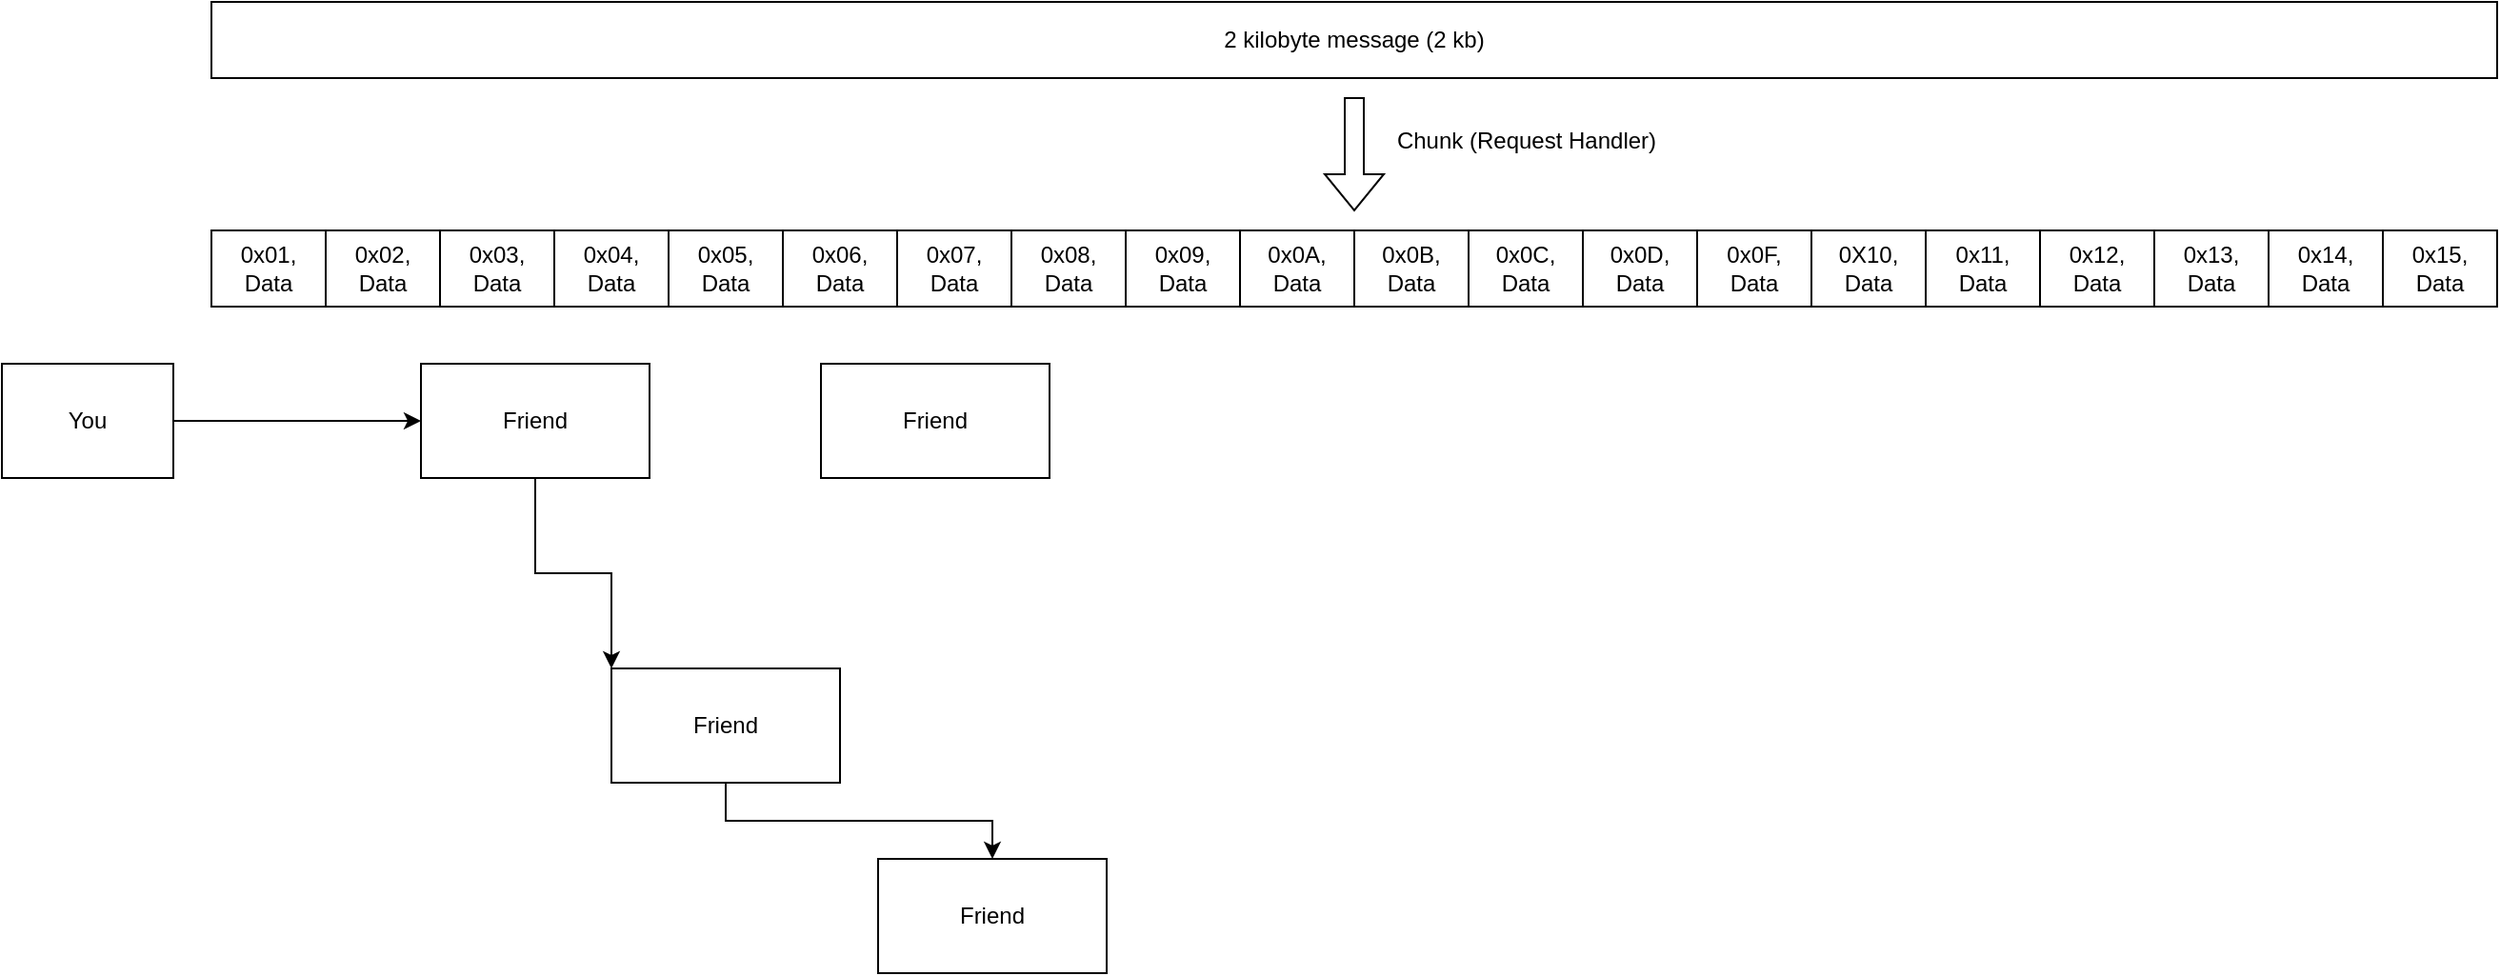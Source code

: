 <mxfile version="22.0.8" type="github">
  <diagram name="Page-1" id="h7CvR0iPvSTLlOXNb2U2">
    <mxGraphModel dx="2748" dy="798" grid="1" gridSize="10" guides="1" tooltips="1" connect="1" arrows="1" fold="1" page="1" pageScale="1" pageWidth="413" pageHeight="291" math="0" shadow="0">
      <root>
        <mxCell id="0" />
        <mxCell id="1" parent="0" />
        <mxCell id="WHmlCawPRWKUzuDPnTZP-126" value="" style="shape=table;startSize=0;container=1;collapsible=0;childLayout=tableLayout;" vertex="1" parent="1">
          <mxGeometry x="-1050" y="140" width="1200" height="40" as="geometry" />
        </mxCell>
        <mxCell id="WHmlCawPRWKUzuDPnTZP-127" value="" style="shape=tableRow;horizontal=0;startSize=0;swimlaneHead=0;swimlaneBody=0;strokeColor=inherit;top=0;left=0;bottom=0;right=0;collapsible=0;dropTarget=0;fillColor=none;points=[[0,0.5],[1,0.5]];portConstraint=eastwest;" vertex="1" parent="WHmlCawPRWKUzuDPnTZP-126">
          <mxGeometry width="1200" height="40" as="geometry" />
        </mxCell>
        <mxCell id="WHmlCawPRWKUzuDPnTZP-128" value="0x01, Data" style="shape=partialRectangle;html=1;whiteSpace=wrap;connectable=0;strokeColor=inherit;overflow=hidden;fillColor=none;top=0;left=0;bottom=0;right=0;pointerEvents=1;" vertex="1" parent="WHmlCawPRWKUzuDPnTZP-127">
          <mxGeometry width="60" height="40" as="geometry">
            <mxRectangle width="60" height="40" as="alternateBounds" />
          </mxGeometry>
        </mxCell>
        <mxCell id="WHmlCawPRWKUzuDPnTZP-129" value="0x02, Data" style="shape=partialRectangle;html=1;whiteSpace=wrap;connectable=0;strokeColor=inherit;overflow=hidden;fillColor=none;top=0;left=0;bottom=0;right=0;pointerEvents=1;" vertex="1" parent="WHmlCawPRWKUzuDPnTZP-127">
          <mxGeometry x="60" width="60" height="40" as="geometry">
            <mxRectangle width="60" height="40" as="alternateBounds" />
          </mxGeometry>
        </mxCell>
        <mxCell id="WHmlCawPRWKUzuDPnTZP-130" value="0x03, Data" style="shape=partialRectangle;html=1;whiteSpace=wrap;connectable=0;strokeColor=inherit;overflow=hidden;fillColor=none;top=0;left=0;bottom=0;right=0;pointerEvents=1;" vertex="1" parent="WHmlCawPRWKUzuDPnTZP-127">
          <mxGeometry x="120" width="60" height="40" as="geometry">
            <mxRectangle width="60" height="40" as="alternateBounds" />
          </mxGeometry>
        </mxCell>
        <mxCell id="WHmlCawPRWKUzuDPnTZP-131" value="0x04, Data" style="shape=partialRectangle;html=1;whiteSpace=wrap;connectable=0;strokeColor=inherit;overflow=hidden;fillColor=none;top=0;left=0;bottom=0;right=0;pointerEvents=1;" vertex="1" parent="WHmlCawPRWKUzuDPnTZP-127">
          <mxGeometry x="180" width="60" height="40" as="geometry">
            <mxRectangle width="60" height="40" as="alternateBounds" />
          </mxGeometry>
        </mxCell>
        <mxCell id="WHmlCawPRWKUzuDPnTZP-132" value="0x05, Data" style="shape=partialRectangle;html=1;whiteSpace=wrap;connectable=0;strokeColor=inherit;overflow=hidden;fillColor=none;top=0;left=0;bottom=0;right=0;pointerEvents=1;" vertex="1" parent="WHmlCawPRWKUzuDPnTZP-127">
          <mxGeometry x="240" width="60" height="40" as="geometry">
            <mxRectangle width="60" height="40" as="alternateBounds" />
          </mxGeometry>
        </mxCell>
        <mxCell id="WHmlCawPRWKUzuDPnTZP-133" value="0x06, Data" style="shape=partialRectangle;html=1;whiteSpace=wrap;connectable=0;strokeColor=inherit;overflow=hidden;fillColor=none;top=0;left=0;bottom=0;right=0;pointerEvents=1;" vertex="1" parent="WHmlCawPRWKUzuDPnTZP-127">
          <mxGeometry x="300" width="60" height="40" as="geometry">
            <mxRectangle width="60" height="40" as="alternateBounds" />
          </mxGeometry>
        </mxCell>
        <mxCell id="WHmlCawPRWKUzuDPnTZP-134" value="0x07, Data" style="shape=partialRectangle;html=1;whiteSpace=wrap;connectable=0;strokeColor=inherit;overflow=hidden;fillColor=none;top=0;left=0;bottom=0;right=0;pointerEvents=1;" vertex="1" parent="WHmlCawPRWKUzuDPnTZP-127">
          <mxGeometry x="360" width="60" height="40" as="geometry">
            <mxRectangle width="60" height="40" as="alternateBounds" />
          </mxGeometry>
        </mxCell>
        <mxCell id="WHmlCawPRWKUzuDPnTZP-135" value="0x08, Data" style="shape=partialRectangle;html=1;whiteSpace=wrap;connectable=0;strokeColor=inherit;overflow=hidden;fillColor=none;top=0;left=0;bottom=0;right=0;pointerEvents=1;" vertex="1" parent="WHmlCawPRWKUzuDPnTZP-127">
          <mxGeometry x="420" width="60" height="40" as="geometry">
            <mxRectangle width="60" height="40" as="alternateBounds" />
          </mxGeometry>
        </mxCell>
        <mxCell id="WHmlCawPRWKUzuDPnTZP-136" value="0x09, Data" style="shape=partialRectangle;html=1;whiteSpace=wrap;connectable=0;strokeColor=inherit;overflow=hidden;fillColor=none;top=0;left=0;bottom=0;right=0;pointerEvents=1;" vertex="1" parent="WHmlCawPRWKUzuDPnTZP-127">
          <mxGeometry x="480" width="60" height="40" as="geometry">
            <mxRectangle width="60" height="40" as="alternateBounds" />
          </mxGeometry>
        </mxCell>
        <mxCell id="WHmlCawPRWKUzuDPnTZP-137" value="0x0A, Data" style="shape=partialRectangle;html=1;whiteSpace=wrap;connectable=0;strokeColor=inherit;overflow=hidden;fillColor=none;top=0;left=0;bottom=0;right=0;pointerEvents=1;" vertex="1" parent="WHmlCawPRWKUzuDPnTZP-127">
          <mxGeometry x="540" width="60" height="40" as="geometry">
            <mxRectangle width="60" height="40" as="alternateBounds" />
          </mxGeometry>
        </mxCell>
        <mxCell id="WHmlCawPRWKUzuDPnTZP-138" value="0x0B, Data" style="shape=partialRectangle;html=1;whiteSpace=wrap;connectable=0;strokeColor=inherit;overflow=hidden;fillColor=none;top=0;left=0;bottom=0;right=0;pointerEvents=1;" vertex="1" parent="WHmlCawPRWKUzuDPnTZP-127">
          <mxGeometry x="600" width="60" height="40" as="geometry">
            <mxRectangle width="60" height="40" as="alternateBounds" />
          </mxGeometry>
        </mxCell>
        <mxCell id="WHmlCawPRWKUzuDPnTZP-139" value="0x0C, Data" style="shape=partialRectangle;html=1;whiteSpace=wrap;connectable=0;strokeColor=inherit;overflow=hidden;fillColor=none;top=0;left=0;bottom=0;right=0;pointerEvents=1;" vertex="1" parent="WHmlCawPRWKUzuDPnTZP-127">
          <mxGeometry x="660" width="60" height="40" as="geometry">
            <mxRectangle width="60" height="40" as="alternateBounds" />
          </mxGeometry>
        </mxCell>
        <mxCell id="WHmlCawPRWKUzuDPnTZP-140" value="0x0D, Data" style="shape=partialRectangle;html=1;whiteSpace=wrap;connectable=0;strokeColor=inherit;overflow=hidden;fillColor=none;top=0;left=0;bottom=0;right=0;pointerEvents=1;" vertex="1" parent="WHmlCawPRWKUzuDPnTZP-127">
          <mxGeometry x="720" width="60" height="40" as="geometry">
            <mxRectangle width="60" height="40" as="alternateBounds" />
          </mxGeometry>
        </mxCell>
        <mxCell id="WHmlCawPRWKUzuDPnTZP-141" value="0x0F,&lt;br&gt;Data" style="shape=partialRectangle;html=1;whiteSpace=wrap;connectable=0;strokeColor=inherit;overflow=hidden;fillColor=none;top=0;left=0;bottom=0;right=0;pointerEvents=1;" vertex="1" parent="WHmlCawPRWKUzuDPnTZP-127">
          <mxGeometry x="780" width="60" height="40" as="geometry">
            <mxRectangle width="60" height="40" as="alternateBounds" />
          </mxGeometry>
        </mxCell>
        <mxCell id="WHmlCawPRWKUzuDPnTZP-142" value="0X10, Data" style="shape=partialRectangle;html=1;whiteSpace=wrap;connectable=0;strokeColor=inherit;overflow=hidden;fillColor=none;top=0;left=0;bottom=0;right=0;pointerEvents=1;" vertex="1" parent="WHmlCawPRWKUzuDPnTZP-127">
          <mxGeometry x="840" width="60" height="40" as="geometry">
            <mxRectangle width="60" height="40" as="alternateBounds" />
          </mxGeometry>
        </mxCell>
        <mxCell id="WHmlCawPRWKUzuDPnTZP-143" value="0x11,&lt;br&gt;Data" style="shape=partialRectangle;html=1;whiteSpace=wrap;connectable=0;strokeColor=inherit;overflow=hidden;fillColor=none;top=0;left=0;bottom=0;right=0;pointerEvents=1;" vertex="1" parent="WHmlCawPRWKUzuDPnTZP-127">
          <mxGeometry x="900" width="60" height="40" as="geometry">
            <mxRectangle width="60" height="40" as="alternateBounds" />
          </mxGeometry>
        </mxCell>
        <mxCell id="WHmlCawPRWKUzuDPnTZP-144" value="0x12,&lt;br&gt;Data" style="shape=partialRectangle;html=1;whiteSpace=wrap;connectable=0;strokeColor=inherit;overflow=hidden;fillColor=none;top=0;left=0;bottom=0;right=0;pointerEvents=1;" vertex="1" parent="WHmlCawPRWKUzuDPnTZP-127">
          <mxGeometry x="960" width="60" height="40" as="geometry">
            <mxRectangle width="60" height="40" as="alternateBounds" />
          </mxGeometry>
        </mxCell>
        <mxCell id="WHmlCawPRWKUzuDPnTZP-145" value="0x13,&lt;br&gt;Data" style="shape=partialRectangle;html=1;whiteSpace=wrap;connectable=0;strokeColor=inherit;overflow=hidden;fillColor=none;top=0;left=0;bottom=0;right=0;pointerEvents=1;" vertex="1" parent="WHmlCawPRWKUzuDPnTZP-127">
          <mxGeometry x="1020" width="60" height="40" as="geometry">
            <mxRectangle width="60" height="40" as="alternateBounds" />
          </mxGeometry>
        </mxCell>
        <mxCell id="WHmlCawPRWKUzuDPnTZP-146" value="0x14,&lt;br&gt;Data" style="shape=partialRectangle;html=1;whiteSpace=wrap;connectable=0;strokeColor=inherit;overflow=hidden;fillColor=none;top=0;left=0;bottom=0;right=0;pointerEvents=1;" vertex="1" parent="WHmlCawPRWKUzuDPnTZP-127">
          <mxGeometry x="1080" width="60" height="40" as="geometry">
            <mxRectangle width="60" height="40" as="alternateBounds" />
          </mxGeometry>
        </mxCell>
        <mxCell id="WHmlCawPRWKUzuDPnTZP-147" value="0x15,&lt;br&gt;Data" style="shape=partialRectangle;html=1;whiteSpace=wrap;connectable=0;strokeColor=inherit;overflow=hidden;fillColor=none;top=0;left=0;bottom=0;right=0;pointerEvents=1;" vertex="1" parent="WHmlCawPRWKUzuDPnTZP-127">
          <mxGeometry x="1140" width="60" height="40" as="geometry">
            <mxRectangle width="60" height="40" as="alternateBounds" />
          </mxGeometry>
        </mxCell>
        <mxCell id="WHmlCawPRWKUzuDPnTZP-170" value="" style="shape=table;startSize=0;container=1;collapsible=0;childLayout=tableLayout;" vertex="1" parent="1">
          <mxGeometry x="-1050" y="20" width="1200" height="40" as="geometry" />
        </mxCell>
        <mxCell id="WHmlCawPRWKUzuDPnTZP-171" value="" style="shape=tableRow;horizontal=0;startSize=0;swimlaneHead=0;swimlaneBody=0;strokeColor=inherit;top=0;left=0;bottom=0;right=0;collapsible=0;dropTarget=0;fillColor=none;points=[[0,0.5],[1,0.5]];portConstraint=eastwest;" vertex="1" parent="WHmlCawPRWKUzuDPnTZP-170">
          <mxGeometry width="1200" height="40" as="geometry" />
        </mxCell>
        <mxCell id="WHmlCawPRWKUzuDPnTZP-172" value="2 kilobyte message (2 kb)" style="shape=partialRectangle;html=1;whiteSpace=wrap;connectable=0;strokeColor=inherit;overflow=hidden;fillColor=none;top=0;left=0;bottom=0;right=0;pointerEvents=1;" vertex="1" parent="WHmlCawPRWKUzuDPnTZP-171">
          <mxGeometry width="1200" height="40" as="geometry">
            <mxRectangle width="1200" height="40" as="alternateBounds" />
          </mxGeometry>
        </mxCell>
        <mxCell id="WHmlCawPRWKUzuDPnTZP-173" value="" style="endArrow=classic;html=1;rounded=0;shape=flexArrow;" edge="1" parent="1">
          <mxGeometry width="50" height="50" relative="1" as="geometry">
            <mxPoint x="-450" y="70" as="sourcePoint" />
            <mxPoint x="-450" y="130" as="targetPoint" />
          </mxGeometry>
        </mxCell>
        <mxCell id="WHmlCawPRWKUzuDPnTZP-175" value="Chunk (Request Handler)" style="text;html=1;align=center;verticalAlign=middle;resizable=0;points=[];autosize=1;strokeColor=none;fillColor=none;" vertex="1" parent="1">
          <mxGeometry x="-440" y="78" width="160" height="30" as="geometry" />
        </mxCell>
        <mxCell id="WHmlCawPRWKUzuDPnTZP-180" style="edgeStyle=orthogonalEdgeStyle;rounded=0;orthogonalLoop=1;jettySize=auto;html=1;exitX=0.5;exitY=1;exitDx=0;exitDy=0;entryX=0;entryY=0;entryDx=0;entryDy=0;" edge="1" parent="1" source="WHmlCawPRWKUzuDPnTZP-176" target="WHmlCawPRWKUzuDPnTZP-179">
          <mxGeometry relative="1" as="geometry" />
        </mxCell>
        <mxCell id="WHmlCawPRWKUzuDPnTZP-176" value="Friend" style="whiteSpace=wrap;html=1;" vertex="1" parent="1">
          <mxGeometry x="-940" y="210" width="120" height="60" as="geometry" />
        </mxCell>
        <mxCell id="WHmlCawPRWKUzuDPnTZP-178" value="Friend" style="whiteSpace=wrap;html=1;" vertex="1" parent="1">
          <mxGeometry x="-730" y="210" width="120" height="60" as="geometry" />
        </mxCell>
        <mxCell id="WHmlCawPRWKUzuDPnTZP-182" style="edgeStyle=orthogonalEdgeStyle;rounded=0;orthogonalLoop=1;jettySize=auto;html=1;exitX=0.5;exitY=1;exitDx=0;exitDy=0;entryX=0.5;entryY=0;entryDx=0;entryDy=0;" edge="1" parent="1" source="WHmlCawPRWKUzuDPnTZP-179" target="WHmlCawPRWKUzuDPnTZP-181">
          <mxGeometry relative="1" as="geometry" />
        </mxCell>
        <mxCell id="WHmlCawPRWKUzuDPnTZP-179" value="Friend" style="whiteSpace=wrap;html=1;" vertex="1" parent="1">
          <mxGeometry x="-840" y="370" width="120" height="60" as="geometry" />
        </mxCell>
        <mxCell id="WHmlCawPRWKUzuDPnTZP-181" value="Friend" style="whiteSpace=wrap;html=1;" vertex="1" parent="1">
          <mxGeometry x="-700" y="470" width="120" height="60" as="geometry" />
        </mxCell>
        <mxCell id="WHmlCawPRWKUzuDPnTZP-184" style="edgeStyle=orthogonalEdgeStyle;rounded=0;orthogonalLoop=1;jettySize=auto;html=1;exitX=1;exitY=0.5;exitDx=0;exitDy=0;entryX=0;entryY=0.5;entryDx=0;entryDy=0;" edge="1" parent="1" source="WHmlCawPRWKUzuDPnTZP-183" target="WHmlCawPRWKUzuDPnTZP-176">
          <mxGeometry relative="1" as="geometry" />
        </mxCell>
        <mxCell id="WHmlCawPRWKUzuDPnTZP-183" value="You" style="whiteSpace=wrap;html=1;" vertex="1" parent="1">
          <mxGeometry x="-1160" y="210" width="90" height="60" as="geometry" />
        </mxCell>
      </root>
    </mxGraphModel>
  </diagram>
</mxfile>
